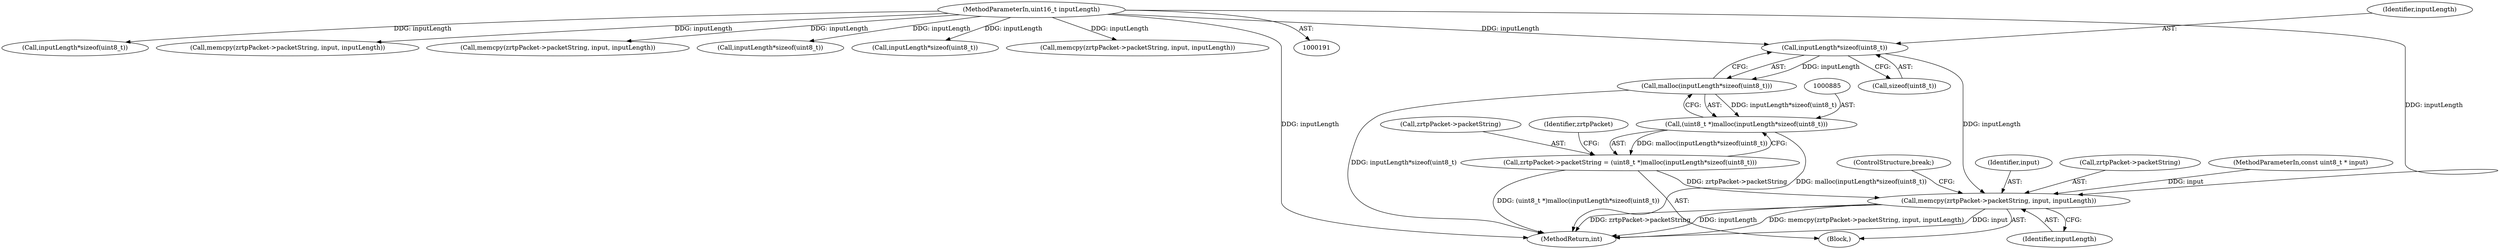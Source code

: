 digraph "0_bzrtp_bbb1e6e2f467ee4bd7b9a8c800e4f07343d7d99b@API" {
"1000887" [label="(Call,inputLength*sizeof(uint8_t))"];
"1000195" [label="(MethodParameterIn,uint16_t inputLength)"];
"1000886" [label="(Call,malloc(inputLength*sizeof(uint8_t)))"];
"1000884" [label="(Call,(uint8_t *)malloc(inputLength*sizeof(uint8_t)))"];
"1000880" [label="(Call,zrtpPacket->packetString = (uint8_t *)malloc(inputLength*sizeof(uint8_t)))"];
"1000891" [label="(Call,memcpy(zrtpPacket->packetString, input, inputLength))"];
"1000584" [label="(Call,inputLength*sizeof(uint8_t))"];
"1000886" [label="(Call,malloc(inputLength*sizeof(uint8_t)))"];
"1001285" [label="(Call,memcpy(zrtpPacket->packetString, input, inputLength))"];
"1000881" [label="(Call,zrtpPacket->packetString)"];
"1000897" [label="(ControlStructure,break;)"];
"1000608" [label="(Block,)"];
"1000891" [label="(Call,memcpy(zrtpPacket->packetString, input, inputLength))"];
"1000895" [label="(Identifier,input)"];
"1000887" [label="(Call,inputLength*sizeof(uint8_t))"];
"1000889" [label="(Call,sizeof(uint8_t))"];
"1000888" [label="(Identifier,inputLength)"];
"1000588" [label="(Call,memcpy(zrtpPacket->packetString, input, inputLength))"];
"1000880" [label="(Call,zrtpPacket->packetString = (uint8_t *)malloc(inputLength*sizeof(uint8_t)))"];
"1001911" [label="(Call,inputLength*sizeof(uint8_t))"];
"1000892" [label="(Call,zrtpPacket->packetString)"];
"1001281" [label="(Call,inputLength*sizeof(uint8_t))"];
"1001915" [label="(Call,memcpy(zrtpPacket->packetString, input, inputLength))"];
"1000896" [label="(Identifier,inputLength)"];
"1001966" [label="(MethodReturn,int)"];
"1000893" [label="(Identifier,zrtpPacket)"];
"1000195" [label="(MethodParameterIn,uint16_t inputLength)"];
"1000884" [label="(Call,(uint8_t *)malloc(inputLength*sizeof(uint8_t)))"];
"1000194" [label="(MethodParameterIn,const uint8_t * input)"];
"1000887" -> "1000886"  [label="AST: "];
"1000887" -> "1000889"  [label="CFG: "];
"1000888" -> "1000887"  [label="AST: "];
"1000889" -> "1000887"  [label="AST: "];
"1000886" -> "1000887"  [label="CFG: "];
"1000887" -> "1000886"  [label="DDG: inputLength"];
"1000195" -> "1000887"  [label="DDG: inputLength"];
"1000887" -> "1000891"  [label="DDG: inputLength"];
"1000195" -> "1000191"  [label="AST: "];
"1000195" -> "1001966"  [label="DDG: inputLength"];
"1000195" -> "1000584"  [label="DDG: inputLength"];
"1000195" -> "1000588"  [label="DDG: inputLength"];
"1000195" -> "1000891"  [label="DDG: inputLength"];
"1000195" -> "1001281"  [label="DDG: inputLength"];
"1000195" -> "1001285"  [label="DDG: inputLength"];
"1000195" -> "1001911"  [label="DDG: inputLength"];
"1000195" -> "1001915"  [label="DDG: inputLength"];
"1000886" -> "1000884"  [label="AST: "];
"1000884" -> "1000886"  [label="CFG: "];
"1000886" -> "1001966"  [label="DDG: inputLength*sizeof(uint8_t)"];
"1000886" -> "1000884"  [label="DDG: inputLength*sizeof(uint8_t)"];
"1000884" -> "1000880"  [label="AST: "];
"1000885" -> "1000884"  [label="AST: "];
"1000880" -> "1000884"  [label="CFG: "];
"1000884" -> "1001966"  [label="DDG: malloc(inputLength*sizeof(uint8_t))"];
"1000884" -> "1000880"  [label="DDG: malloc(inputLength*sizeof(uint8_t))"];
"1000880" -> "1000608"  [label="AST: "];
"1000881" -> "1000880"  [label="AST: "];
"1000893" -> "1000880"  [label="CFG: "];
"1000880" -> "1001966"  [label="DDG: (uint8_t *)malloc(inputLength*sizeof(uint8_t))"];
"1000880" -> "1000891"  [label="DDG: zrtpPacket->packetString"];
"1000891" -> "1000608"  [label="AST: "];
"1000891" -> "1000896"  [label="CFG: "];
"1000892" -> "1000891"  [label="AST: "];
"1000895" -> "1000891"  [label="AST: "];
"1000896" -> "1000891"  [label="AST: "];
"1000897" -> "1000891"  [label="CFG: "];
"1000891" -> "1001966"  [label="DDG: memcpy(zrtpPacket->packetString, input, inputLength)"];
"1000891" -> "1001966"  [label="DDG: input"];
"1000891" -> "1001966"  [label="DDG: zrtpPacket->packetString"];
"1000891" -> "1001966"  [label="DDG: inputLength"];
"1000194" -> "1000891"  [label="DDG: input"];
}
